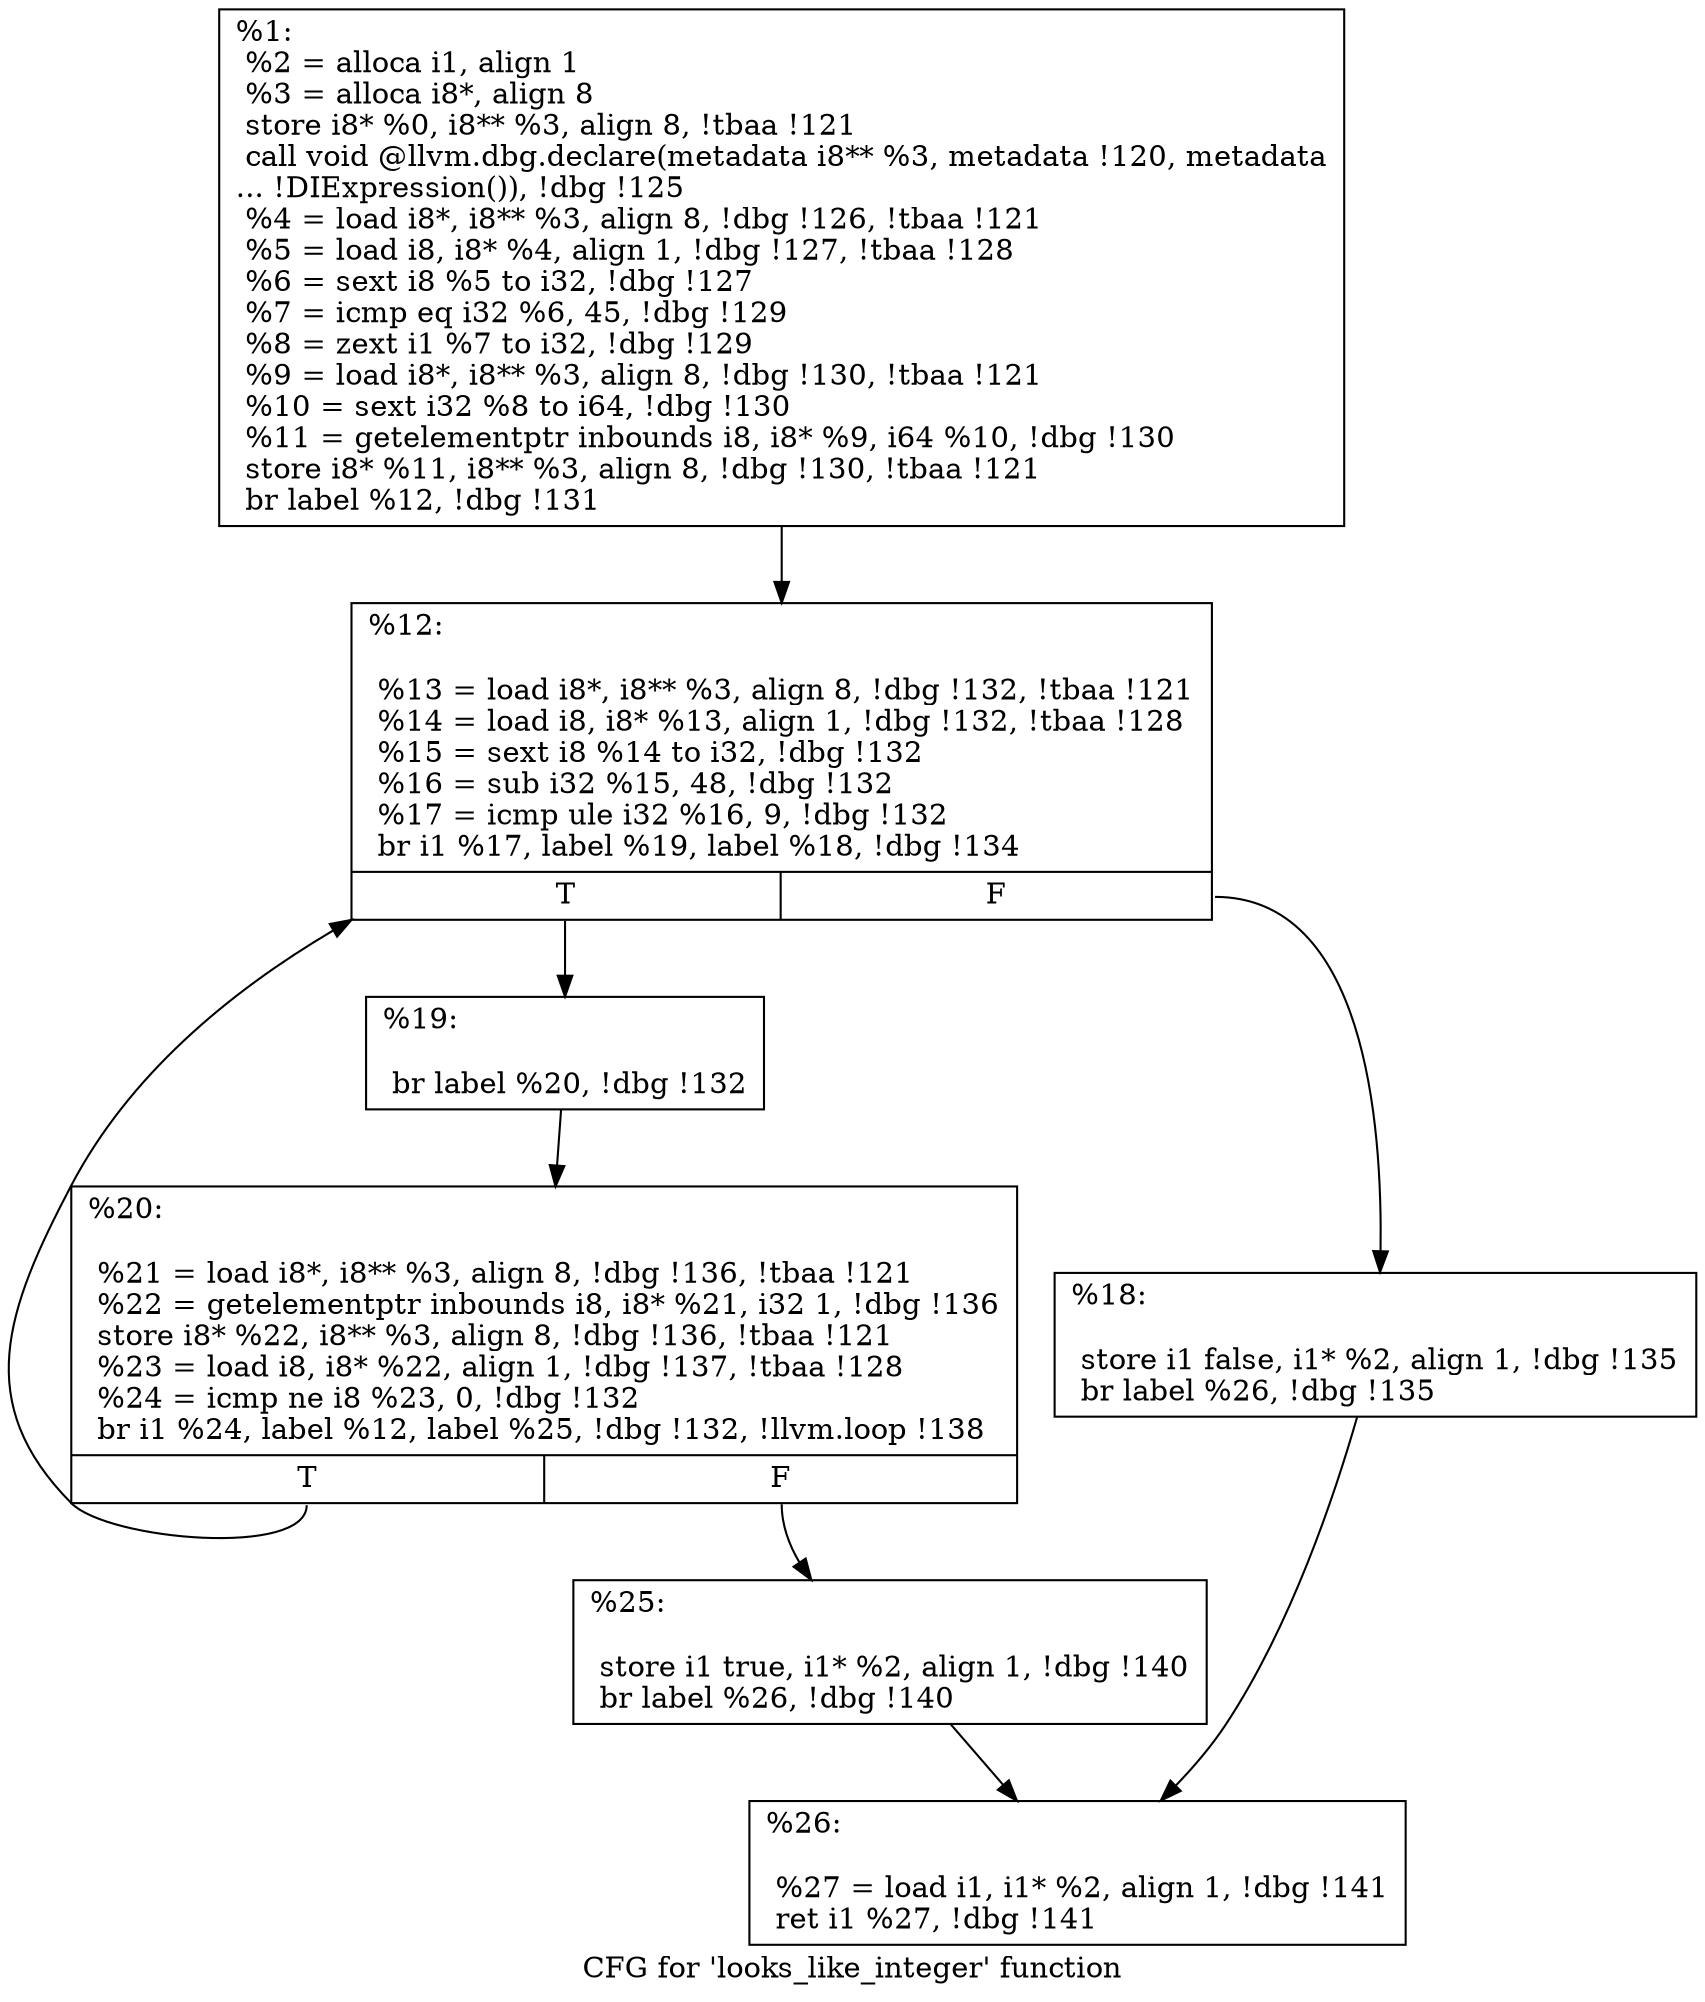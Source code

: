 digraph "CFG for 'looks_like_integer' function" {
	label="CFG for 'looks_like_integer' function";

	Node0x237fc50 [shape=record,label="{%1:\l  %2 = alloca i1, align 1\l  %3 = alloca i8*, align 8\l  store i8* %0, i8** %3, align 8, !tbaa !121\l  call void @llvm.dbg.declare(metadata i8** %3, metadata !120, metadata\l... !DIExpression()), !dbg !125\l  %4 = load i8*, i8** %3, align 8, !dbg !126, !tbaa !121\l  %5 = load i8, i8* %4, align 1, !dbg !127, !tbaa !128\l  %6 = sext i8 %5 to i32, !dbg !127\l  %7 = icmp eq i32 %6, 45, !dbg !129\l  %8 = zext i1 %7 to i32, !dbg !129\l  %9 = load i8*, i8** %3, align 8, !dbg !130, !tbaa !121\l  %10 = sext i32 %8 to i64, !dbg !130\l  %11 = getelementptr inbounds i8, i8* %9, i64 %10, !dbg !130\l  store i8* %11, i8** %3, align 8, !dbg !130, !tbaa !121\l  br label %12, !dbg !131\l}"];
	Node0x237fc50 -> Node0x237fce0;
	Node0x237fce0 [shape=record,label="{%12:\l\l  %13 = load i8*, i8** %3, align 8, !dbg !132, !tbaa !121\l  %14 = load i8, i8* %13, align 1, !dbg !132, !tbaa !128\l  %15 = sext i8 %14 to i32, !dbg !132\l  %16 = sub i32 %15, 48, !dbg !132\l  %17 = icmp ule i32 %16, 9, !dbg !132\l  br i1 %17, label %19, label %18, !dbg !134\l|{<s0>T|<s1>F}}"];
	Node0x237fce0:s0 -> Node0x237fd80;
	Node0x237fce0:s1 -> Node0x237fd30;
	Node0x237fd30 [shape=record,label="{%18:\l\l  store i1 false, i1* %2, align 1, !dbg !135\l  br label %26, !dbg !135\l}"];
	Node0x237fd30 -> Node0x237fe70;
	Node0x237fd80 [shape=record,label="{%19:\l\l  br label %20, !dbg !132\l}"];
	Node0x237fd80 -> Node0x237fdd0;
	Node0x237fdd0 [shape=record,label="{%20:\l\l  %21 = load i8*, i8** %3, align 8, !dbg !136, !tbaa !121\l  %22 = getelementptr inbounds i8, i8* %21, i32 1, !dbg !136\l  store i8* %22, i8** %3, align 8, !dbg !136, !tbaa !121\l  %23 = load i8, i8* %22, align 1, !dbg !137, !tbaa !128\l  %24 = icmp ne i8 %23, 0, !dbg !132\l  br i1 %24, label %12, label %25, !dbg !132, !llvm.loop !138\l|{<s0>T|<s1>F}}"];
	Node0x237fdd0:s0 -> Node0x237fce0;
	Node0x237fdd0:s1 -> Node0x237fe20;
	Node0x237fe20 [shape=record,label="{%25:\l\l  store i1 true, i1* %2, align 1, !dbg !140\l  br label %26, !dbg !140\l}"];
	Node0x237fe20 -> Node0x237fe70;
	Node0x237fe70 [shape=record,label="{%26:\l\l  %27 = load i1, i1* %2, align 1, !dbg !141\l  ret i1 %27, !dbg !141\l}"];
}
